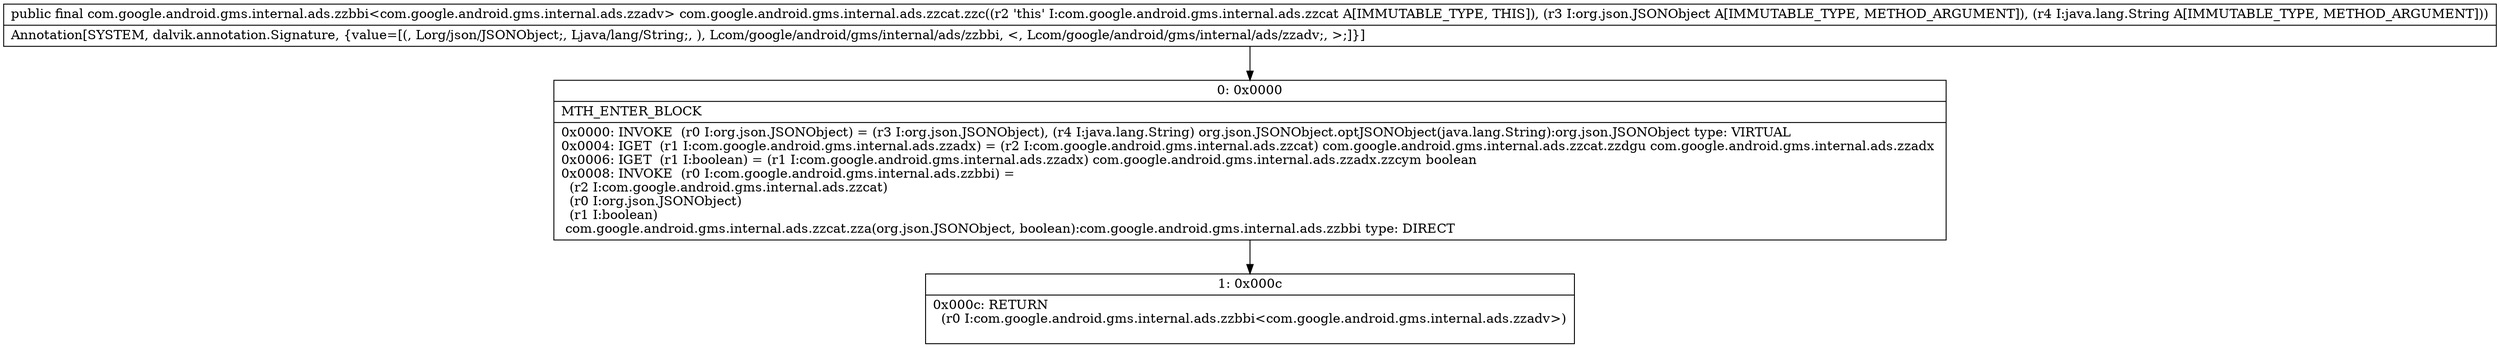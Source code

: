 digraph "CFG forcom.google.android.gms.internal.ads.zzcat.zzc(Lorg\/json\/JSONObject;Ljava\/lang\/String;)Lcom\/google\/android\/gms\/internal\/ads\/zzbbi;" {
Node_0 [shape=record,label="{0\:\ 0x0000|MTH_ENTER_BLOCK\l|0x0000: INVOKE  (r0 I:org.json.JSONObject) = (r3 I:org.json.JSONObject), (r4 I:java.lang.String) org.json.JSONObject.optJSONObject(java.lang.String):org.json.JSONObject type: VIRTUAL \l0x0004: IGET  (r1 I:com.google.android.gms.internal.ads.zzadx) = (r2 I:com.google.android.gms.internal.ads.zzcat) com.google.android.gms.internal.ads.zzcat.zzdgu com.google.android.gms.internal.ads.zzadx \l0x0006: IGET  (r1 I:boolean) = (r1 I:com.google.android.gms.internal.ads.zzadx) com.google.android.gms.internal.ads.zzadx.zzcym boolean \l0x0008: INVOKE  (r0 I:com.google.android.gms.internal.ads.zzbbi) = \l  (r2 I:com.google.android.gms.internal.ads.zzcat)\l  (r0 I:org.json.JSONObject)\l  (r1 I:boolean)\l com.google.android.gms.internal.ads.zzcat.zza(org.json.JSONObject, boolean):com.google.android.gms.internal.ads.zzbbi type: DIRECT \l}"];
Node_1 [shape=record,label="{1\:\ 0x000c|0x000c: RETURN  \l  (r0 I:com.google.android.gms.internal.ads.zzbbi\<com.google.android.gms.internal.ads.zzadv\>)\l \l}"];
MethodNode[shape=record,label="{public final com.google.android.gms.internal.ads.zzbbi\<com.google.android.gms.internal.ads.zzadv\> com.google.android.gms.internal.ads.zzcat.zzc((r2 'this' I:com.google.android.gms.internal.ads.zzcat A[IMMUTABLE_TYPE, THIS]), (r3 I:org.json.JSONObject A[IMMUTABLE_TYPE, METHOD_ARGUMENT]), (r4 I:java.lang.String A[IMMUTABLE_TYPE, METHOD_ARGUMENT]))  | Annotation[SYSTEM, dalvik.annotation.Signature, \{value=[(, Lorg\/json\/JSONObject;, Ljava\/lang\/String;, ), Lcom\/google\/android\/gms\/internal\/ads\/zzbbi, \<, Lcom\/google\/android\/gms\/internal\/ads\/zzadv;, \>;]\}]\l}"];
MethodNode -> Node_0;
Node_0 -> Node_1;
}

